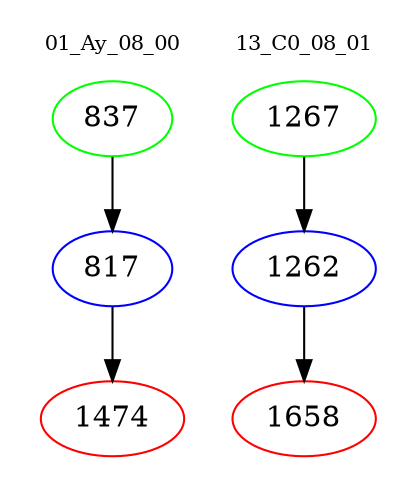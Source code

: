 digraph{
subgraph cluster_0 {
color = white
label = "01_Ay_08_00";
fontsize=10;
T0_837 [label="837", color="green"]
T0_837 -> T0_817 [color="black"]
T0_817 [label="817", color="blue"]
T0_817 -> T0_1474 [color="black"]
T0_1474 [label="1474", color="red"]
}
subgraph cluster_1 {
color = white
label = "13_C0_08_01";
fontsize=10;
T1_1267 [label="1267", color="green"]
T1_1267 -> T1_1262 [color="black"]
T1_1262 [label="1262", color="blue"]
T1_1262 -> T1_1658 [color="black"]
T1_1658 [label="1658", color="red"]
}
}
